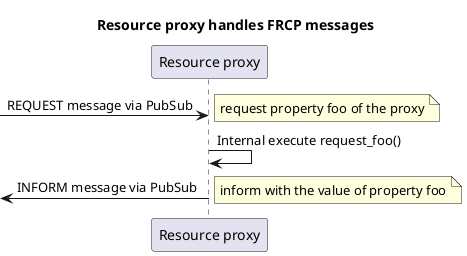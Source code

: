 @startuml

title: Resource proxy handles FRCP messages

[-> "Resource proxy": REQUEST message via PubSub
note left: request property foo of the proxy

"Resource proxy" -> "Resource proxy": Internal execute request_foo()

[<- "Resource proxy": INFORM message via PubSub
note left: inform with the value of property foo

@enduml
